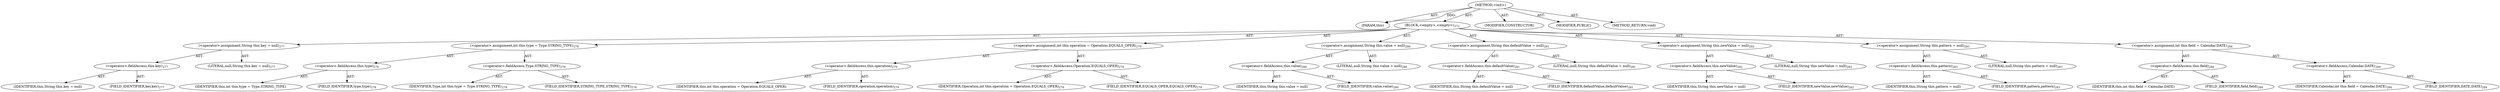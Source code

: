 digraph "&lt;init&gt;" {  
"111669149726" [label = <(METHOD,&lt;init&gt;)> ]
"115964117036" [label = <(PARAM,this)> ]
"25769803891" [label = <(BLOCK,&lt;empty&gt;,&lt;empty&gt;)<SUB>272</SUB>> ]
"30064771447" [label = <(&lt;operator&gt;.assignment,String this.key = null)<SUB>277</SUB>> ]
"30064771448" [label = <(&lt;operator&gt;.fieldAccess,this.key)<SUB>277</SUB>> ]
"68719477011" [label = <(IDENTIFIER,this,String this.key = null)> ]
"55834574959" [label = <(FIELD_IDENTIFIER,key,key)<SUB>277</SUB>> ]
"90194313288" [label = <(LITERAL,null,String this.key = null)<SUB>277</SUB>> ]
"30064771449" [label = <(&lt;operator&gt;.assignment,int this.type = Type.STRING_TYPE)<SUB>278</SUB>> ]
"30064771450" [label = <(&lt;operator&gt;.fieldAccess,this.type)<SUB>278</SUB>> ]
"68719477012" [label = <(IDENTIFIER,this,int this.type = Type.STRING_TYPE)> ]
"55834574960" [label = <(FIELD_IDENTIFIER,type,type)<SUB>278</SUB>> ]
"30064771451" [label = <(&lt;operator&gt;.fieldAccess,Type.STRING_TYPE)<SUB>278</SUB>> ]
"68719477013" [label = <(IDENTIFIER,Type,int this.type = Type.STRING_TYPE)<SUB>278</SUB>> ]
"55834574961" [label = <(FIELD_IDENTIFIER,STRING_TYPE,STRING_TYPE)<SUB>278</SUB>> ]
"30064771452" [label = <(&lt;operator&gt;.assignment,int this.operation = Operation.EQUALS_OPER)<SUB>279</SUB>> ]
"30064771453" [label = <(&lt;operator&gt;.fieldAccess,this.operation)<SUB>279</SUB>> ]
"68719477014" [label = <(IDENTIFIER,this,int this.operation = Operation.EQUALS_OPER)> ]
"55834574962" [label = <(FIELD_IDENTIFIER,operation,operation)<SUB>279</SUB>> ]
"30064771454" [label = <(&lt;operator&gt;.fieldAccess,Operation.EQUALS_OPER)<SUB>279</SUB>> ]
"68719477015" [label = <(IDENTIFIER,Operation,int this.operation = Operation.EQUALS_OPER)<SUB>279</SUB>> ]
"55834574963" [label = <(FIELD_IDENTIFIER,EQUALS_OPER,EQUALS_OPER)<SUB>279</SUB>> ]
"30064771455" [label = <(&lt;operator&gt;.assignment,String this.value = null)<SUB>280</SUB>> ]
"30064771456" [label = <(&lt;operator&gt;.fieldAccess,this.value)<SUB>280</SUB>> ]
"68719477016" [label = <(IDENTIFIER,this,String this.value = null)> ]
"55834574964" [label = <(FIELD_IDENTIFIER,value,value)<SUB>280</SUB>> ]
"90194313289" [label = <(LITERAL,null,String this.value = null)<SUB>280</SUB>> ]
"30064771457" [label = <(&lt;operator&gt;.assignment,String this.defaultValue = null)<SUB>281</SUB>> ]
"30064771458" [label = <(&lt;operator&gt;.fieldAccess,this.defaultValue)<SUB>281</SUB>> ]
"68719477017" [label = <(IDENTIFIER,this,String this.defaultValue = null)> ]
"55834574965" [label = <(FIELD_IDENTIFIER,defaultValue,defaultValue)<SUB>281</SUB>> ]
"90194313290" [label = <(LITERAL,null,String this.defaultValue = null)<SUB>281</SUB>> ]
"30064771459" [label = <(&lt;operator&gt;.assignment,String this.newValue = null)<SUB>282</SUB>> ]
"30064771460" [label = <(&lt;operator&gt;.fieldAccess,this.newValue)<SUB>282</SUB>> ]
"68719477018" [label = <(IDENTIFIER,this,String this.newValue = null)> ]
"55834574966" [label = <(FIELD_IDENTIFIER,newValue,newValue)<SUB>282</SUB>> ]
"90194313291" [label = <(LITERAL,null,String this.newValue = null)<SUB>282</SUB>> ]
"30064771461" [label = <(&lt;operator&gt;.assignment,String this.pattern = null)<SUB>283</SUB>> ]
"30064771462" [label = <(&lt;operator&gt;.fieldAccess,this.pattern)<SUB>283</SUB>> ]
"68719477019" [label = <(IDENTIFIER,this,String this.pattern = null)> ]
"55834574967" [label = <(FIELD_IDENTIFIER,pattern,pattern)<SUB>283</SUB>> ]
"90194313292" [label = <(LITERAL,null,String this.pattern = null)<SUB>283</SUB>> ]
"30064771463" [label = <(&lt;operator&gt;.assignment,int this.field = Calendar.DATE)<SUB>284</SUB>> ]
"30064771464" [label = <(&lt;operator&gt;.fieldAccess,this.field)<SUB>284</SUB>> ]
"68719477020" [label = <(IDENTIFIER,this,int this.field = Calendar.DATE)> ]
"55834574968" [label = <(FIELD_IDENTIFIER,field,field)<SUB>284</SUB>> ]
"30064771465" [label = <(&lt;operator&gt;.fieldAccess,Calendar.DATE)<SUB>284</SUB>> ]
"68719477021" [label = <(IDENTIFIER,Calendar,int this.field = Calendar.DATE)<SUB>284</SUB>> ]
"55834574969" [label = <(FIELD_IDENTIFIER,DATE,DATE)<SUB>284</SUB>> ]
"133143986266" [label = <(MODIFIER,CONSTRUCTOR)> ]
"133143986267" [label = <(MODIFIER,PUBLIC)> ]
"128849018910" [label = <(METHOD_RETURN,void)> ]
  "111669149726" -> "115964117036"  [ label = "AST: "] 
  "111669149726" -> "25769803891"  [ label = "AST: "] 
  "111669149726" -> "133143986266"  [ label = "AST: "] 
  "111669149726" -> "133143986267"  [ label = "AST: "] 
  "111669149726" -> "128849018910"  [ label = "AST: "] 
  "25769803891" -> "30064771447"  [ label = "AST: "] 
  "25769803891" -> "30064771449"  [ label = "AST: "] 
  "25769803891" -> "30064771452"  [ label = "AST: "] 
  "25769803891" -> "30064771455"  [ label = "AST: "] 
  "25769803891" -> "30064771457"  [ label = "AST: "] 
  "25769803891" -> "30064771459"  [ label = "AST: "] 
  "25769803891" -> "30064771461"  [ label = "AST: "] 
  "25769803891" -> "30064771463"  [ label = "AST: "] 
  "30064771447" -> "30064771448"  [ label = "AST: "] 
  "30064771447" -> "90194313288"  [ label = "AST: "] 
  "30064771448" -> "68719477011"  [ label = "AST: "] 
  "30064771448" -> "55834574959"  [ label = "AST: "] 
  "30064771449" -> "30064771450"  [ label = "AST: "] 
  "30064771449" -> "30064771451"  [ label = "AST: "] 
  "30064771450" -> "68719477012"  [ label = "AST: "] 
  "30064771450" -> "55834574960"  [ label = "AST: "] 
  "30064771451" -> "68719477013"  [ label = "AST: "] 
  "30064771451" -> "55834574961"  [ label = "AST: "] 
  "30064771452" -> "30064771453"  [ label = "AST: "] 
  "30064771452" -> "30064771454"  [ label = "AST: "] 
  "30064771453" -> "68719477014"  [ label = "AST: "] 
  "30064771453" -> "55834574962"  [ label = "AST: "] 
  "30064771454" -> "68719477015"  [ label = "AST: "] 
  "30064771454" -> "55834574963"  [ label = "AST: "] 
  "30064771455" -> "30064771456"  [ label = "AST: "] 
  "30064771455" -> "90194313289"  [ label = "AST: "] 
  "30064771456" -> "68719477016"  [ label = "AST: "] 
  "30064771456" -> "55834574964"  [ label = "AST: "] 
  "30064771457" -> "30064771458"  [ label = "AST: "] 
  "30064771457" -> "90194313290"  [ label = "AST: "] 
  "30064771458" -> "68719477017"  [ label = "AST: "] 
  "30064771458" -> "55834574965"  [ label = "AST: "] 
  "30064771459" -> "30064771460"  [ label = "AST: "] 
  "30064771459" -> "90194313291"  [ label = "AST: "] 
  "30064771460" -> "68719477018"  [ label = "AST: "] 
  "30064771460" -> "55834574966"  [ label = "AST: "] 
  "30064771461" -> "30064771462"  [ label = "AST: "] 
  "30064771461" -> "90194313292"  [ label = "AST: "] 
  "30064771462" -> "68719477019"  [ label = "AST: "] 
  "30064771462" -> "55834574967"  [ label = "AST: "] 
  "30064771463" -> "30064771464"  [ label = "AST: "] 
  "30064771463" -> "30064771465"  [ label = "AST: "] 
  "30064771464" -> "68719477020"  [ label = "AST: "] 
  "30064771464" -> "55834574968"  [ label = "AST: "] 
  "30064771465" -> "68719477021"  [ label = "AST: "] 
  "30064771465" -> "55834574969"  [ label = "AST: "] 
  "111669149726" -> "115964117036"  [ label = "DDG: "] 
}
